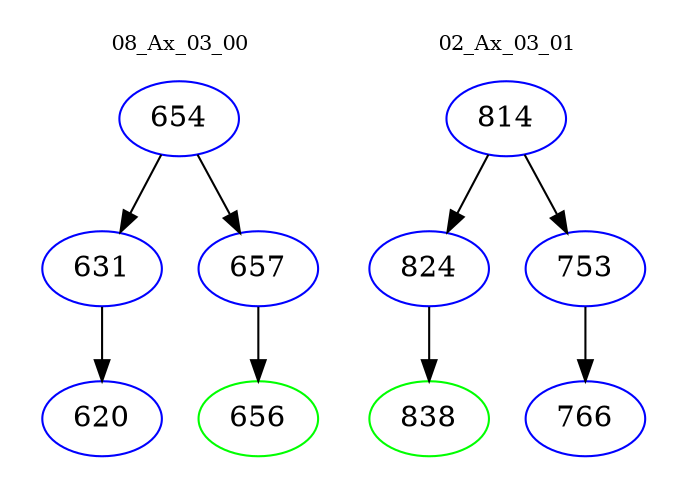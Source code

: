 digraph{
subgraph cluster_0 {
color = white
label = "08_Ax_03_00";
fontsize=10;
T0_654 [label="654", color="blue"]
T0_654 -> T0_631 [color="black"]
T0_631 [label="631", color="blue"]
T0_631 -> T0_620 [color="black"]
T0_620 [label="620", color="blue"]
T0_654 -> T0_657 [color="black"]
T0_657 [label="657", color="blue"]
T0_657 -> T0_656 [color="black"]
T0_656 [label="656", color="green"]
}
subgraph cluster_1 {
color = white
label = "02_Ax_03_01";
fontsize=10;
T1_814 [label="814", color="blue"]
T1_814 -> T1_824 [color="black"]
T1_824 [label="824", color="blue"]
T1_824 -> T1_838 [color="black"]
T1_838 [label="838", color="green"]
T1_814 -> T1_753 [color="black"]
T1_753 [label="753", color="blue"]
T1_753 -> T1_766 [color="black"]
T1_766 [label="766", color="blue"]
}
}
